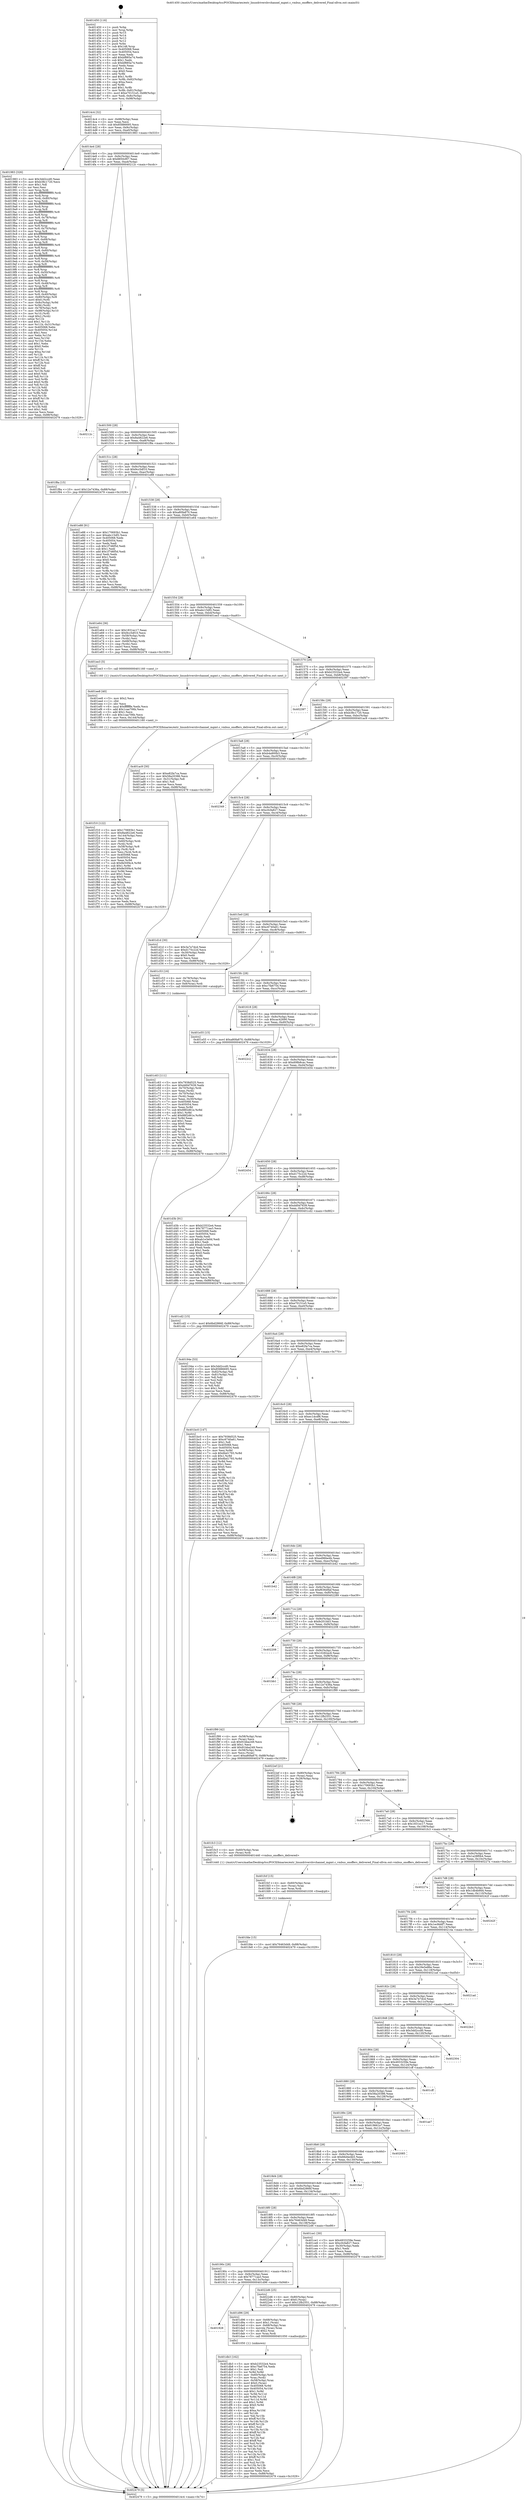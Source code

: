 digraph "0x401450" {
  label = "0x401450 (/mnt/c/Users/mathe/Desktop/tcc/POCII/binaries/extr_linuxdrivershvchannel_mgmt.c_vmbus_onoffers_delivered_Final-ollvm.out::main(0))"
  labelloc = "t"
  node[shape=record]

  Entry [label="",width=0.3,height=0.3,shape=circle,fillcolor=black,style=filled]
  "0x4014c4" [label="{
     0x4014c4 [32]\l
     | [instrs]\l
     &nbsp;&nbsp;0x4014c4 \<+6\>: mov -0x88(%rbp),%eax\l
     &nbsp;&nbsp;0x4014ca \<+2\>: mov %eax,%ecx\l
     &nbsp;&nbsp;0x4014cc \<+6\>: sub $0x85886695,%ecx\l
     &nbsp;&nbsp;0x4014d2 \<+6\>: mov %eax,-0x9c(%rbp)\l
     &nbsp;&nbsp;0x4014d8 \<+6\>: mov %ecx,-0xa0(%rbp)\l
     &nbsp;&nbsp;0x4014de \<+6\>: je 0000000000401983 \<main+0x533\>\l
  }"]
  "0x401983" [label="{
     0x401983 [326]\l
     | [instrs]\l
     &nbsp;&nbsp;0x401983 \<+5\>: mov $0x3dd2ccd0,%eax\l
     &nbsp;&nbsp;0x401988 \<+5\>: mov $0xb38c1720,%ecx\l
     &nbsp;&nbsp;0x40198d \<+2\>: mov $0x1,%dl\l
     &nbsp;&nbsp;0x40198f \<+2\>: xor %esi,%esi\l
     &nbsp;&nbsp;0x401991 \<+3\>: mov %rsp,%rdi\l
     &nbsp;&nbsp;0x401994 \<+4\>: add $0xfffffffffffffff0,%rdi\l
     &nbsp;&nbsp;0x401998 \<+3\>: mov %rdi,%rsp\l
     &nbsp;&nbsp;0x40199b \<+4\>: mov %rdi,-0x80(%rbp)\l
     &nbsp;&nbsp;0x40199f \<+3\>: mov %rsp,%rdi\l
     &nbsp;&nbsp;0x4019a2 \<+4\>: add $0xfffffffffffffff0,%rdi\l
     &nbsp;&nbsp;0x4019a6 \<+3\>: mov %rdi,%rsp\l
     &nbsp;&nbsp;0x4019a9 \<+3\>: mov %rsp,%r8\l
     &nbsp;&nbsp;0x4019ac \<+4\>: add $0xfffffffffffffff0,%r8\l
     &nbsp;&nbsp;0x4019b0 \<+3\>: mov %r8,%rsp\l
     &nbsp;&nbsp;0x4019b3 \<+4\>: mov %r8,-0x78(%rbp)\l
     &nbsp;&nbsp;0x4019b7 \<+3\>: mov %rsp,%r8\l
     &nbsp;&nbsp;0x4019ba \<+4\>: add $0xfffffffffffffff0,%r8\l
     &nbsp;&nbsp;0x4019be \<+3\>: mov %r8,%rsp\l
     &nbsp;&nbsp;0x4019c1 \<+4\>: mov %r8,-0x70(%rbp)\l
     &nbsp;&nbsp;0x4019c5 \<+3\>: mov %rsp,%r8\l
     &nbsp;&nbsp;0x4019c8 \<+4\>: add $0xfffffffffffffff0,%r8\l
     &nbsp;&nbsp;0x4019cc \<+3\>: mov %r8,%rsp\l
     &nbsp;&nbsp;0x4019cf \<+4\>: mov %r8,-0x68(%rbp)\l
     &nbsp;&nbsp;0x4019d3 \<+3\>: mov %rsp,%r8\l
     &nbsp;&nbsp;0x4019d6 \<+4\>: add $0xfffffffffffffff0,%r8\l
     &nbsp;&nbsp;0x4019da \<+3\>: mov %r8,%rsp\l
     &nbsp;&nbsp;0x4019dd \<+4\>: mov %r8,-0x60(%rbp)\l
     &nbsp;&nbsp;0x4019e1 \<+3\>: mov %rsp,%r8\l
     &nbsp;&nbsp;0x4019e4 \<+4\>: add $0xfffffffffffffff0,%r8\l
     &nbsp;&nbsp;0x4019e8 \<+3\>: mov %r8,%rsp\l
     &nbsp;&nbsp;0x4019eb \<+4\>: mov %r8,-0x58(%rbp)\l
     &nbsp;&nbsp;0x4019ef \<+3\>: mov %rsp,%r8\l
     &nbsp;&nbsp;0x4019f2 \<+4\>: add $0xfffffffffffffff0,%r8\l
     &nbsp;&nbsp;0x4019f6 \<+3\>: mov %r8,%rsp\l
     &nbsp;&nbsp;0x4019f9 \<+4\>: mov %r8,-0x50(%rbp)\l
     &nbsp;&nbsp;0x4019fd \<+3\>: mov %rsp,%r8\l
     &nbsp;&nbsp;0x401a00 \<+4\>: add $0xfffffffffffffff0,%r8\l
     &nbsp;&nbsp;0x401a04 \<+3\>: mov %r8,%rsp\l
     &nbsp;&nbsp;0x401a07 \<+4\>: mov %r8,-0x48(%rbp)\l
     &nbsp;&nbsp;0x401a0b \<+3\>: mov %rsp,%r8\l
     &nbsp;&nbsp;0x401a0e \<+4\>: add $0xfffffffffffffff0,%r8\l
     &nbsp;&nbsp;0x401a12 \<+3\>: mov %r8,%rsp\l
     &nbsp;&nbsp;0x401a15 \<+4\>: mov %r8,-0x40(%rbp)\l
     &nbsp;&nbsp;0x401a19 \<+4\>: mov -0x80(%rbp),%r8\l
     &nbsp;&nbsp;0x401a1d \<+7\>: movl $0x0,(%r8)\l
     &nbsp;&nbsp;0x401a24 \<+7\>: mov -0x8c(%rbp),%r9d\l
     &nbsp;&nbsp;0x401a2b \<+3\>: mov %r9d,(%rdi)\l
     &nbsp;&nbsp;0x401a2e \<+4\>: mov -0x78(%rbp),%r8\l
     &nbsp;&nbsp;0x401a32 \<+7\>: mov -0x98(%rbp),%r10\l
     &nbsp;&nbsp;0x401a39 \<+3\>: mov %r10,(%r8)\l
     &nbsp;&nbsp;0x401a3c \<+3\>: cmpl $0x2,(%rdi)\l
     &nbsp;&nbsp;0x401a3f \<+4\>: setne %r11b\l
     &nbsp;&nbsp;0x401a43 \<+4\>: and $0x1,%r11b\l
     &nbsp;&nbsp;0x401a47 \<+4\>: mov %r11b,-0x31(%rbp)\l
     &nbsp;&nbsp;0x401a4b \<+7\>: mov 0x405068,%ebx\l
     &nbsp;&nbsp;0x401a52 \<+8\>: mov 0x405054,%r14d\l
     &nbsp;&nbsp;0x401a5a \<+3\>: sub $0x1,%esi\l
     &nbsp;&nbsp;0x401a5d \<+3\>: mov %ebx,%r15d\l
     &nbsp;&nbsp;0x401a60 \<+3\>: add %esi,%r15d\l
     &nbsp;&nbsp;0x401a63 \<+4\>: imul %r15d,%ebx\l
     &nbsp;&nbsp;0x401a67 \<+3\>: and $0x1,%ebx\l
     &nbsp;&nbsp;0x401a6a \<+3\>: cmp $0x0,%ebx\l
     &nbsp;&nbsp;0x401a6d \<+4\>: sete %r11b\l
     &nbsp;&nbsp;0x401a71 \<+4\>: cmp $0xa,%r14d\l
     &nbsp;&nbsp;0x401a75 \<+4\>: setl %r12b\l
     &nbsp;&nbsp;0x401a79 \<+3\>: mov %r11b,%r13b\l
     &nbsp;&nbsp;0x401a7c \<+4\>: xor $0xff,%r13b\l
     &nbsp;&nbsp;0x401a80 \<+3\>: mov %r12b,%sil\l
     &nbsp;&nbsp;0x401a83 \<+4\>: xor $0xff,%sil\l
     &nbsp;&nbsp;0x401a87 \<+3\>: xor $0x0,%dl\l
     &nbsp;&nbsp;0x401a8a \<+3\>: mov %r13b,%dil\l
     &nbsp;&nbsp;0x401a8d \<+4\>: and $0x0,%dil\l
     &nbsp;&nbsp;0x401a91 \<+3\>: and %dl,%r11b\l
     &nbsp;&nbsp;0x401a94 \<+3\>: mov %sil,%r8b\l
     &nbsp;&nbsp;0x401a97 \<+4\>: and $0x0,%r8b\l
     &nbsp;&nbsp;0x401a9b \<+3\>: and %dl,%r12b\l
     &nbsp;&nbsp;0x401a9e \<+3\>: or %r11b,%dil\l
     &nbsp;&nbsp;0x401aa1 \<+3\>: or %r12b,%r8b\l
     &nbsp;&nbsp;0x401aa4 \<+3\>: xor %r8b,%dil\l
     &nbsp;&nbsp;0x401aa7 \<+3\>: or %sil,%r13b\l
     &nbsp;&nbsp;0x401aaa \<+4\>: xor $0xff,%r13b\l
     &nbsp;&nbsp;0x401aae \<+3\>: or $0x0,%dl\l
     &nbsp;&nbsp;0x401ab1 \<+3\>: and %dl,%r13b\l
     &nbsp;&nbsp;0x401ab4 \<+3\>: or %r13b,%dil\l
     &nbsp;&nbsp;0x401ab7 \<+4\>: test $0x1,%dil\l
     &nbsp;&nbsp;0x401abb \<+3\>: cmovne %ecx,%eax\l
     &nbsp;&nbsp;0x401abe \<+6\>: mov %eax,-0x88(%rbp)\l
     &nbsp;&nbsp;0x401ac4 \<+5\>: jmp 0000000000402479 \<main+0x1029\>\l
  }"]
  "0x4014e4" [label="{
     0x4014e4 [28]\l
     | [instrs]\l
     &nbsp;&nbsp;0x4014e4 \<+5\>: jmp 00000000004014e9 \<main+0x99\>\l
     &nbsp;&nbsp;0x4014e9 \<+6\>: mov -0x9c(%rbp),%eax\l
     &nbsp;&nbsp;0x4014ef \<+5\>: sub $0x8850cf07,%eax\l
     &nbsp;&nbsp;0x4014f4 \<+6\>: mov %eax,-0xa4(%rbp)\l
     &nbsp;&nbsp;0x4014fa \<+6\>: je 000000000040212c \<main+0xcdc\>\l
  }"]
  Exit [label="",width=0.3,height=0.3,shape=circle,fillcolor=black,style=filled,peripheries=2]
  "0x40212c" [label="{
     0x40212c\l
  }", style=dashed]
  "0x401500" [label="{
     0x401500 [28]\l
     | [instrs]\l
     &nbsp;&nbsp;0x401500 \<+5\>: jmp 0000000000401505 \<main+0xb5\>\l
     &nbsp;&nbsp;0x401505 \<+6\>: mov -0x9c(%rbp),%eax\l
     &nbsp;&nbsp;0x40150b \<+5\>: sub $0x8a4822e6,%eax\l
     &nbsp;&nbsp;0x401510 \<+6\>: mov %eax,-0xa8(%rbp)\l
     &nbsp;&nbsp;0x401516 \<+6\>: je 0000000000401f8a \<main+0xb3a\>\l
  }"]
  "0x401fde" [label="{
     0x401fde [15]\l
     | [instrs]\l
     &nbsp;&nbsp;0x401fde \<+10\>: movl $0x76463d49,-0x88(%rbp)\l
     &nbsp;&nbsp;0x401fe8 \<+5\>: jmp 0000000000402479 \<main+0x1029\>\l
  }"]
  "0x401f8a" [label="{
     0x401f8a [15]\l
     | [instrs]\l
     &nbsp;&nbsp;0x401f8a \<+10\>: movl $0x12e7436a,-0x88(%rbp)\l
     &nbsp;&nbsp;0x401f94 \<+5\>: jmp 0000000000402479 \<main+0x1029\>\l
  }"]
  "0x40151c" [label="{
     0x40151c [28]\l
     | [instrs]\l
     &nbsp;&nbsp;0x40151c \<+5\>: jmp 0000000000401521 \<main+0xd1\>\l
     &nbsp;&nbsp;0x401521 \<+6\>: mov -0x9c(%rbp),%eax\l
     &nbsp;&nbsp;0x401527 \<+5\>: sub $0x9cc5df10,%eax\l
     &nbsp;&nbsp;0x40152c \<+6\>: mov %eax,-0xac(%rbp)\l
     &nbsp;&nbsp;0x401532 \<+6\>: je 0000000000401e88 \<main+0xa38\>\l
  }"]
  "0x401fcf" [label="{
     0x401fcf [15]\l
     | [instrs]\l
     &nbsp;&nbsp;0x401fcf \<+4\>: mov -0x60(%rbp),%rax\l
     &nbsp;&nbsp;0x401fd3 \<+3\>: mov (%rax),%rax\l
     &nbsp;&nbsp;0x401fd6 \<+3\>: mov %rax,%rdi\l
     &nbsp;&nbsp;0x401fd9 \<+5\>: call 0000000000401030 \<free@plt\>\l
     | [calls]\l
     &nbsp;&nbsp;0x401030 \{1\} (unknown)\l
  }"]
  "0x401e88" [label="{
     0x401e88 [91]\l
     | [instrs]\l
     &nbsp;&nbsp;0x401e88 \<+5\>: mov $0x170693b1,%eax\l
     &nbsp;&nbsp;0x401e8d \<+5\>: mov $0xabc15df2,%ecx\l
     &nbsp;&nbsp;0x401e92 \<+7\>: mov 0x405068,%edx\l
     &nbsp;&nbsp;0x401e99 \<+7\>: mov 0x405054,%esi\l
     &nbsp;&nbsp;0x401ea0 \<+2\>: mov %edx,%edi\l
     &nbsp;&nbsp;0x401ea2 \<+6\>: sub $0x1f7d6f5d,%edi\l
     &nbsp;&nbsp;0x401ea8 \<+3\>: sub $0x1,%edi\l
     &nbsp;&nbsp;0x401eab \<+6\>: add $0x1f7d6f5d,%edi\l
     &nbsp;&nbsp;0x401eb1 \<+3\>: imul %edi,%edx\l
     &nbsp;&nbsp;0x401eb4 \<+3\>: and $0x1,%edx\l
     &nbsp;&nbsp;0x401eb7 \<+3\>: cmp $0x0,%edx\l
     &nbsp;&nbsp;0x401eba \<+4\>: sete %r8b\l
     &nbsp;&nbsp;0x401ebe \<+3\>: cmp $0xa,%esi\l
     &nbsp;&nbsp;0x401ec1 \<+4\>: setl %r9b\l
     &nbsp;&nbsp;0x401ec5 \<+3\>: mov %r8b,%r10b\l
     &nbsp;&nbsp;0x401ec8 \<+3\>: and %r9b,%r10b\l
     &nbsp;&nbsp;0x401ecb \<+3\>: xor %r9b,%r8b\l
     &nbsp;&nbsp;0x401ece \<+3\>: or %r8b,%r10b\l
     &nbsp;&nbsp;0x401ed1 \<+4\>: test $0x1,%r10b\l
     &nbsp;&nbsp;0x401ed5 \<+3\>: cmovne %ecx,%eax\l
     &nbsp;&nbsp;0x401ed8 \<+6\>: mov %eax,-0x88(%rbp)\l
     &nbsp;&nbsp;0x401ede \<+5\>: jmp 0000000000402479 \<main+0x1029\>\l
  }"]
  "0x401538" [label="{
     0x401538 [28]\l
     | [instrs]\l
     &nbsp;&nbsp;0x401538 \<+5\>: jmp 000000000040153d \<main+0xed\>\l
     &nbsp;&nbsp;0x40153d \<+6\>: mov -0x9c(%rbp),%eax\l
     &nbsp;&nbsp;0x401543 \<+5\>: sub $0xa80fa870,%eax\l
     &nbsp;&nbsp;0x401548 \<+6\>: mov %eax,-0xb0(%rbp)\l
     &nbsp;&nbsp;0x40154e \<+6\>: je 0000000000401e64 \<main+0xa14\>\l
  }"]
  "0x401f10" [label="{
     0x401f10 [122]\l
     | [instrs]\l
     &nbsp;&nbsp;0x401f10 \<+5\>: mov $0x170693b1,%ecx\l
     &nbsp;&nbsp;0x401f15 \<+5\>: mov $0x8a4822e6,%edx\l
     &nbsp;&nbsp;0x401f1a \<+6\>: mov -0x144(%rbp),%esi\l
     &nbsp;&nbsp;0x401f20 \<+3\>: imul %eax,%esi\l
     &nbsp;&nbsp;0x401f23 \<+4\>: mov -0x60(%rbp),%rdi\l
     &nbsp;&nbsp;0x401f27 \<+3\>: mov (%rdi),%rdi\l
     &nbsp;&nbsp;0x401f2a \<+4\>: mov -0x58(%rbp),%r8\l
     &nbsp;&nbsp;0x401f2e \<+3\>: movslq (%r8),%r8\l
     &nbsp;&nbsp;0x401f31 \<+4\>: mov %esi,(%rdi,%r8,4)\l
     &nbsp;&nbsp;0x401f35 \<+7\>: mov 0x405068,%eax\l
     &nbsp;&nbsp;0x401f3c \<+7\>: mov 0x405054,%esi\l
     &nbsp;&nbsp;0x401f43 \<+3\>: mov %eax,%r9d\l
     &nbsp;&nbsp;0x401f46 \<+7\>: sub $0x8e50f4c4,%r9d\l
     &nbsp;&nbsp;0x401f4d \<+4\>: sub $0x1,%r9d\l
     &nbsp;&nbsp;0x401f51 \<+7\>: add $0x8e50f4c4,%r9d\l
     &nbsp;&nbsp;0x401f58 \<+4\>: imul %r9d,%eax\l
     &nbsp;&nbsp;0x401f5c \<+3\>: and $0x1,%eax\l
     &nbsp;&nbsp;0x401f5f \<+3\>: cmp $0x0,%eax\l
     &nbsp;&nbsp;0x401f62 \<+4\>: sete %r10b\l
     &nbsp;&nbsp;0x401f66 \<+3\>: cmp $0xa,%esi\l
     &nbsp;&nbsp;0x401f69 \<+4\>: setl %r11b\l
     &nbsp;&nbsp;0x401f6d \<+3\>: mov %r10b,%bl\l
     &nbsp;&nbsp;0x401f70 \<+3\>: and %r11b,%bl\l
     &nbsp;&nbsp;0x401f73 \<+3\>: xor %r11b,%r10b\l
     &nbsp;&nbsp;0x401f76 \<+3\>: or %r10b,%bl\l
     &nbsp;&nbsp;0x401f79 \<+3\>: test $0x1,%bl\l
     &nbsp;&nbsp;0x401f7c \<+3\>: cmovne %edx,%ecx\l
     &nbsp;&nbsp;0x401f7f \<+6\>: mov %ecx,-0x88(%rbp)\l
     &nbsp;&nbsp;0x401f85 \<+5\>: jmp 0000000000402479 \<main+0x1029\>\l
  }"]
  "0x401e64" [label="{
     0x401e64 [36]\l
     | [instrs]\l
     &nbsp;&nbsp;0x401e64 \<+5\>: mov $0x1831ec17,%eax\l
     &nbsp;&nbsp;0x401e69 \<+5\>: mov $0x9cc5df10,%ecx\l
     &nbsp;&nbsp;0x401e6e \<+4\>: mov -0x58(%rbp),%rdx\l
     &nbsp;&nbsp;0x401e72 \<+2\>: mov (%rdx),%esi\l
     &nbsp;&nbsp;0x401e74 \<+4\>: mov -0x68(%rbp),%rdx\l
     &nbsp;&nbsp;0x401e78 \<+2\>: cmp (%rdx),%esi\l
     &nbsp;&nbsp;0x401e7a \<+3\>: cmovl %ecx,%eax\l
     &nbsp;&nbsp;0x401e7d \<+6\>: mov %eax,-0x88(%rbp)\l
     &nbsp;&nbsp;0x401e83 \<+5\>: jmp 0000000000402479 \<main+0x1029\>\l
  }"]
  "0x401554" [label="{
     0x401554 [28]\l
     | [instrs]\l
     &nbsp;&nbsp;0x401554 \<+5\>: jmp 0000000000401559 \<main+0x109\>\l
     &nbsp;&nbsp;0x401559 \<+6\>: mov -0x9c(%rbp),%eax\l
     &nbsp;&nbsp;0x40155f \<+5\>: sub $0xabc15df2,%eax\l
     &nbsp;&nbsp;0x401564 \<+6\>: mov %eax,-0xb4(%rbp)\l
     &nbsp;&nbsp;0x40156a \<+6\>: je 0000000000401ee3 \<main+0xa93\>\l
  }"]
  "0x401ee8" [label="{
     0x401ee8 [40]\l
     | [instrs]\l
     &nbsp;&nbsp;0x401ee8 \<+5\>: mov $0x2,%ecx\l
     &nbsp;&nbsp;0x401eed \<+1\>: cltd\l
     &nbsp;&nbsp;0x401eee \<+2\>: idiv %ecx\l
     &nbsp;&nbsp;0x401ef0 \<+6\>: imul $0xfffffffe,%edx,%ecx\l
     &nbsp;&nbsp;0x401ef6 \<+6\>: add $0x1caa706b,%ecx\l
     &nbsp;&nbsp;0x401efc \<+3\>: add $0x1,%ecx\l
     &nbsp;&nbsp;0x401eff \<+6\>: sub $0x1caa706b,%ecx\l
     &nbsp;&nbsp;0x401f05 \<+6\>: mov %ecx,-0x144(%rbp)\l
     &nbsp;&nbsp;0x401f0b \<+5\>: call 0000000000401160 \<next_i\>\l
     | [calls]\l
     &nbsp;&nbsp;0x401160 \{1\} (/mnt/c/Users/mathe/Desktop/tcc/POCII/binaries/extr_linuxdrivershvchannel_mgmt.c_vmbus_onoffers_delivered_Final-ollvm.out::next_i)\l
  }"]
  "0x401ee3" [label="{
     0x401ee3 [5]\l
     | [instrs]\l
     &nbsp;&nbsp;0x401ee3 \<+5\>: call 0000000000401160 \<next_i\>\l
     | [calls]\l
     &nbsp;&nbsp;0x401160 \{1\} (/mnt/c/Users/mathe/Desktop/tcc/POCII/binaries/extr_linuxdrivershvchannel_mgmt.c_vmbus_onoffers_delivered_Final-ollvm.out::next_i)\l
  }"]
  "0x401570" [label="{
     0x401570 [28]\l
     | [instrs]\l
     &nbsp;&nbsp;0x401570 \<+5\>: jmp 0000000000401575 \<main+0x125\>\l
     &nbsp;&nbsp;0x401575 \<+6\>: mov -0x9c(%rbp),%eax\l
     &nbsp;&nbsp;0x40157b \<+5\>: sub $0xb23532e4,%eax\l
     &nbsp;&nbsp;0x401580 \<+6\>: mov %eax,-0xb8(%rbp)\l
     &nbsp;&nbsp;0x401586 \<+6\>: je 0000000000402397 \<main+0xf47\>\l
  }"]
  "0x401db3" [label="{
     0x401db3 [162]\l
     | [instrs]\l
     &nbsp;&nbsp;0x401db3 \<+5\>: mov $0xb23532e4,%ecx\l
     &nbsp;&nbsp;0x401db8 \<+5\>: mov $0xc7fa6754,%edx\l
     &nbsp;&nbsp;0x401dbd \<+3\>: mov $0x1,%sil\l
     &nbsp;&nbsp;0x401dc0 \<+3\>: xor %r8d,%r8d\l
     &nbsp;&nbsp;0x401dc3 \<+4\>: mov -0x60(%rbp),%rdi\l
     &nbsp;&nbsp;0x401dc7 \<+3\>: mov %rax,(%rdi)\l
     &nbsp;&nbsp;0x401dca \<+4\>: mov -0x58(%rbp),%rax\l
     &nbsp;&nbsp;0x401dce \<+6\>: movl $0x0,(%rax)\l
     &nbsp;&nbsp;0x401dd4 \<+8\>: mov 0x405068,%r9d\l
     &nbsp;&nbsp;0x401ddc \<+8\>: mov 0x405054,%r10d\l
     &nbsp;&nbsp;0x401de4 \<+4\>: sub $0x1,%r8d\l
     &nbsp;&nbsp;0x401de8 \<+3\>: mov %r9d,%r11d\l
     &nbsp;&nbsp;0x401deb \<+3\>: add %r8d,%r11d\l
     &nbsp;&nbsp;0x401dee \<+4\>: imul %r11d,%r9d\l
     &nbsp;&nbsp;0x401df2 \<+4\>: and $0x1,%r9d\l
     &nbsp;&nbsp;0x401df6 \<+4\>: cmp $0x0,%r9d\l
     &nbsp;&nbsp;0x401dfa \<+3\>: sete %bl\l
     &nbsp;&nbsp;0x401dfd \<+4\>: cmp $0xa,%r10d\l
     &nbsp;&nbsp;0x401e01 \<+4\>: setl %r14b\l
     &nbsp;&nbsp;0x401e05 \<+3\>: mov %bl,%r15b\l
     &nbsp;&nbsp;0x401e08 \<+4\>: xor $0xff,%r15b\l
     &nbsp;&nbsp;0x401e0c \<+3\>: mov %r14b,%r12b\l
     &nbsp;&nbsp;0x401e0f \<+4\>: xor $0xff,%r12b\l
     &nbsp;&nbsp;0x401e13 \<+4\>: xor $0x1,%sil\l
     &nbsp;&nbsp;0x401e17 \<+3\>: mov %r15b,%r13b\l
     &nbsp;&nbsp;0x401e1a \<+4\>: and $0xff,%r13b\l
     &nbsp;&nbsp;0x401e1e \<+3\>: and %sil,%bl\l
     &nbsp;&nbsp;0x401e21 \<+3\>: mov %r12b,%al\l
     &nbsp;&nbsp;0x401e24 \<+2\>: and $0xff,%al\l
     &nbsp;&nbsp;0x401e26 \<+3\>: and %sil,%r14b\l
     &nbsp;&nbsp;0x401e29 \<+3\>: or %bl,%r13b\l
     &nbsp;&nbsp;0x401e2c \<+3\>: or %r14b,%al\l
     &nbsp;&nbsp;0x401e2f \<+3\>: xor %al,%r13b\l
     &nbsp;&nbsp;0x401e32 \<+3\>: or %r12b,%r15b\l
     &nbsp;&nbsp;0x401e35 \<+4\>: xor $0xff,%r15b\l
     &nbsp;&nbsp;0x401e39 \<+4\>: or $0x1,%sil\l
     &nbsp;&nbsp;0x401e3d \<+3\>: and %sil,%r15b\l
     &nbsp;&nbsp;0x401e40 \<+3\>: or %r15b,%r13b\l
     &nbsp;&nbsp;0x401e43 \<+4\>: test $0x1,%r13b\l
     &nbsp;&nbsp;0x401e47 \<+3\>: cmovne %edx,%ecx\l
     &nbsp;&nbsp;0x401e4a \<+6\>: mov %ecx,-0x88(%rbp)\l
     &nbsp;&nbsp;0x401e50 \<+5\>: jmp 0000000000402479 \<main+0x1029\>\l
  }"]
  "0x402397" [label="{
     0x402397\l
  }", style=dashed]
  "0x40158c" [label="{
     0x40158c [28]\l
     | [instrs]\l
     &nbsp;&nbsp;0x40158c \<+5\>: jmp 0000000000401591 \<main+0x141\>\l
     &nbsp;&nbsp;0x401591 \<+6\>: mov -0x9c(%rbp),%eax\l
     &nbsp;&nbsp;0x401597 \<+5\>: sub $0xb38c1720,%eax\l
     &nbsp;&nbsp;0x40159c \<+6\>: mov %eax,-0xbc(%rbp)\l
     &nbsp;&nbsp;0x4015a2 \<+6\>: je 0000000000401ac9 \<main+0x679\>\l
  }"]
  "0x401928" [label="{
     0x401928\l
  }", style=dashed]
  "0x401ac9" [label="{
     0x401ac9 [30]\l
     | [instrs]\l
     &nbsp;&nbsp;0x401ac9 \<+5\>: mov $0xe82fa7ca,%eax\l
     &nbsp;&nbsp;0x401ace \<+5\>: mov $0x58a20386,%ecx\l
     &nbsp;&nbsp;0x401ad3 \<+3\>: mov -0x31(%rbp),%dl\l
     &nbsp;&nbsp;0x401ad6 \<+3\>: test $0x1,%dl\l
     &nbsp;&nbsp;0x401ad9 \<+3\>: cmovne %ecx,%eax\l
     &nbsp;&nbsp;0x401adc \<+6\>: mov %eax,-0x88(%rbp)\l
     &nbsp;&nbsp;0x401ae2 \<+5\>: jmp 0000000000402479 \<main+0x1029\>\l
  }"]
  "0x4015a8" [label="{
     0x4015a8 [28]\l
     | [instrs]\l
     &nbsp;&nbsp;0x4015a8 \<+5\>: jmp 00000000004015ad \<main+0x15d\>\l
     &nbsp;&nbsp;0x4015ad \<+6\>: mov -0x9c(%rbp),%eax\l
     &nbsp;&nbsp;0x4015b3 \<+5\>: sub $0xb4a900b3,%eax\l
     &nbsp;&nbsp;0x4015b8 \<+6\>: mov %eax,-0xc0(%rbp)\l
     &nbsp;&nbsp;0x4015be \<+6\>: je 0000000000402349 \<main+0xef9\>\l
  }"]
  "0x401d96" [label="{
     0x401d96 [29]\l
     | [instrs]\l
     &nbsp;&nbsp;0x401d96 \<+4\>: mov -0x68(%rbp),%rax\l
     &nbsp;&nbsp;0x401d9a \<+6\>: movl $0x1,(%rax)\l
     &nbsp;&nbsp;0x401da0 \<+4\>: mov -0x68(%rbp),%rax\l
     &nbsp;&nbsp;0x401da4 \<+3\>: movslq (%rax),%rax\l
     &nbsp;&nbsp;0x401da7 \<+4\>: shl $0x2,%rax\l
     &nbsp;&nbsp;0x401dab \<+3\>: mov %rax,%rdi\l
     &nbsp;&nbsp;0x401dae \<+5\>: call 0000000000401050 \<malloc@plt\>\l
     | [calls]\l
     &nbsp;&nbsp;0x401050 \{1\} (unknown)\l
  }"]
  "0x402349" [label="{
     0x402349\l
  }", style=dashed]
  "0x4015c4" [label="{
     0x4015c4 [28]\l
     | [instrs]\l
     &nbsp;&nbsp;0x4015c4 \<+5\>: jmp 00000000004015c9 \<main+0x179\>\l
     &nbsp;&nbsp;0x4015c9 \<+6\>: mov -0x9c(%rbp),%eax\l
     &nbsp;&nbsp;0x4015cf \<+5\>: sub $0xc0cfa827,%eax\l
     &nbsp;&nbsp;0x4015d4 \<+6\>: mov %eax,-0xc4(%rbp)\l
     &nbsp;&nbsp;0x4015da \<+6\>: je 0000000000401d1d \<main+0x8cd\>\l
  }"]
  "0x40190c" [label="{
     0x40190c [28]\l
     | [instrs]\l
     &nbsp;&nbsp;0x40190c \<+5\>: jmp 0000000000401911 \<main+0x4c1\>\l
     &nbsp;&nbsp;0x401911 \<+6\>: mov -0x9c(%rbp),%eax\l
     &nbsp;&nbsp;0x401917 \<+5\>: sub $0x78771aa3,%eax\l
     &nbsp;&nbsp;0x40191c \<+6\>: mov %eax,-0x13c(%rbp)\l
     &nbsp;&nbsp;0x401922 \<+6\>: je 0000000000401d96 \<main+0x946\>\l
  }"]
  "0x401d1d" [label="{
     0x401d1d [30]\l
     | [instrs]\l
     &nbsp;&nbsp;0x401d1d \<+5\>: mov $0x3a7e7dcd,%eax\l
     &nbsp;&nbsp;0x401d22 \<+5\>: mov $0xd175c22d,%ecx\l
     &nbsp;&nbsp;0x401d27 \<+3\>: mov -0x30(%rbp),%edx\l
     &nbsp;&nbsp;0x401d2a \<+3\>: cmp $0x0,%edx\l
     &nbsp;&nbsp;0x401d2d \<+3\>: cmove %ecx,%eax\l
     &nbsp;&nbsp;0x401d30 \<+6\>: mov %eax,-0x88(%rbp)\l
     &nbsp;&nbsp;0x401d36 \<+5\>: jmp 0000000000402479 \<main+0x1029\>\l
  }"]
  "0x4015e0" [label="{
     0x4015e0 [28]\l
     | [instrs]\l
     &nbsp;&nbsp;0x4015e0 \<+5\>: jmp 00000000004015e5 \<main+0x195\>\l
     &nbsp;&nbsp;0x4015e5 \<+6\>: mov -0x9c(%rbp),%eax\l
     &nbsp;&nbsp;0x4015eb \<+5\>: sub $0xc6740a61,%eax\l
     &nbsp;&nbsp;0x4015f0 \<+6\>: mov %eax,-0xc8(%rbp)\l
     &nbsp;&nbsp;0x4015f6 \<+6\>: je 0000000000401c53 \<main+0x803\>\l
  }"]
  "0x4022d6" [label="{
     0x4022d6 [25]\l
     | [instrs]\l
     &nbsp;&nbsp;0x4022d6 \<+4\>: mov -0x80(%rbp),%rax\l
     &nbsp;&nbsp;0x4022da \<+6\>: movl $0x0,(%rax)\l
     &nbsp;&nbsp;0x4022e0 \<+10\>: movl $0x12fb2551,-0x88(%rbp)\l
     &nbsp;&nbsp;0x4022ea \<+5\>: jmp 0000000000402479 \<main+0x1029\>\l
  }"]
  "0x401c53" [label="{
     0x401c53 [16]\l
     | [instrs]\l
     &nbsp;&nbsp;0x401c53 \<+4\>: mov -0x78(%rbp),%rax\l
     &nbsp;&nbsp;0x401c57 \<+3\>: mov (%rax),%rax\l
     &nbsp;&nbsp;0x401c5a \<+4\>: mov 0x8(%rax),%rdi\l
     &nbsp;&nbsp;0x401c5e \<+5\>: call 0000000000401060 \<atoi@plt\>\l
     | [calls]\l
     &nbsp;&nbsp;0x401060 \{1\} (unknown)\l
  }"]
  "0x4015fc" [label="{
     0x4015fc [28]\l
     | [instrs]\l
     &nbsp;&nbsp;0x4015fc \<+5\>: jmp 0000000000401601 \<main+0x1b1\>\l
     &nbsp;&nbsp;0x401601 \<+6\>: mov -0x9c(%rbp),%eax\l
     &nbsp;&nbsp;0x401607 \<+5\>: sub $0xc7fa6754,%eax\l
     &nbsp;&nbsp;0x40160c \<+6\>: mov %eax,-0xcc(%rbp)\l
     &nbsp;&nbsp;0x401612 \<+6\>: je 0000000000401e55 \<main+0xa05\>\l
  }"]
  "0x4018f0" [label="{
     0x4018f0 [28]\l
     | [instrs]\l
     &nbsp;&nbsp;0x4018f0 \<+5\>: jmp 00000000004018f5 \<main+0x4a5\>\l
     &nbsp;&nbsp;0x4018f5 \<+6\>: mov -0x9c(%rbp),%eax\l
     &nbsp;&nbsp;0x4018fb \<+5\>: sub $0x76463d49,%eax\l
     &nbsp;&nbsp;0x401900 \<+6\>: mov %eax,-0x138(%rbp)\l
     &nbsp;&nbsp;0x401906 \<+6\>: je 00000000004022d6 \<main+0xe86\>\l
  }"]
  "0x401e55" [label="{
     0x401e55 [15]\l
     | [instrs]\l
     &nbsp;&nbsp;0x401e55 \<+10\>: movl $0xa80fa870,-0x88(%rbp)\l
     &nbsp;&nbsp;0x401e5f \<+5\>: jmp 0000000000402479 \<main+0x1029\>\l
  }"]
  "0x401618" [label="{
     0x401618 [28]\l
     | [instrs]\l
     &nbsp;&nbsp;0x401618 \<+5\>: jmp 000000000040161d \<main+0x1cd\>\l
     &nbsp;&nbsp;0x40161d \<+6\>: mov -0x9c(%rbp),%eax\l
     &nbsp;&nbsp;0x401623 \<+5\>: sub $0xcac42690,%eax\l
     &nbsp;&nbsp;0x401628 \<+6\>: mov %eax,-0xd0(%rbp)\l
     &nbsp;&nbsp;0x40162e \<+6\>: je 00000000004022c2 \<main+0xe72\>\l
  }"]
  "0x401ce1" [label="{
     0x401ce1 [30]\l
     | [instrs]\l
     &nbsp;&nbsp;0x401ce1 \<+5\>: mov $0x4933259e,%eax\l
     &nbsp;&nbsp;0x401ce6 \<+5\>: mov $0xc0cfa827,%ecx\l
     &nbsp;&nbsp;0x401ceb \<+3\>: mov -0x30(%rbp),%edx\l
     &nbsp;&nbsp;0x401cee \<+3\>: cmp $0x1,%edx\l
     &nbsp;&nbsp;0x401cf1 \<+3\>: cmovl %ecx,%eax\l
     &nbsp;&nbsp;0x401cf4 \<+6\>: mov %eax,-0x88(%rbp)\l
     &nbsp;&nbsp;0x401cfa \<+5\>: jmp 0000000000402479 \<main+0x1029\>\l
  }"]
  "0x4022c2" [label="{
     0x4022c2\l
  }", style=dashed]
  "0x401634" [label="{
     0x401634 [28]\l
     | [instrs]\l
     &nbsp;&nbsp;0x401634 \<+5\>: jmp 0000000000401639 \<main+0x1e9\>\l
     &nbsp;&nbsp;0x401639 \<+6\>: mov -0x9c(%rbp),%eax\l
     &nbsp;&nbsp;0x40163f \<+5\>: sub $0xd08b8cac,%eax\l
     &nbsp;&nbsp;0x401644 \<+6\>: mov %eax,-0xd4(%rbp)\l
     &nbsp;&nbsp;0x40164a \<+6\>: je 0000000000402454 \<main+0x1004\>\l
  }"]
  "0x4018d4" [label="{
     0x4018d4 [28]\l
     | [instrs]\l
     &nbsp;&nbsp;0x4018d4 \<+5\>: jmp 00000000004018d9 \<main+0x489\>\l
     &nbsp;&nbsp;0x4018d9 \<+6\>: mov -0x9c(%rbp),%eax\l
     &nbsp;&nbsp;0x4018df \<+5\>: sub $0x6bd2866f,%eax\l
     &nbsp;&nbsp;0x4018e4 \<+6\>: mov %eax,-0x134(%rbp)\l
     &nbsp;&nbsp;0x4018ea \<+6\>: je 0000000000401ce1 \<main+0x891\>\l
  }"]
  "0x402454" [label="{
     0x402454\l
  }", style=dashed]
  "0x401650" [label="{
     0x401650 [28]\l
     | [instrs]\l
     &nbsp;&nbsp;0x401650 \<+5\>: jmp 0000000000401655 \<main+0x205\>\l
     &nbsp;&nbsp;0x401655 \<+6\>: mov -0x9c(%rbp),%eax\l
     &nbsp;&nbsp;0x40165b \<+5\>: sub $0xd175c22d,%eax\l
     &nbsp;&nbsp;0x401660 \<+6\>: mov %eax,-0xd8(%rbp)\l
     &nbsp;&nbsp;0x401666 \<+6\>: je 0000000000401d3b \<main+0x8eb\>\l
  }"]
  "0x401fed" [label="{
     0x401fed\l
  }", style=dashed]
  "0x401d3b" [label="{
     0x401d3b [91]\l
     | [instrs]\l
     &nbsp;&nbsp;0x401d3b \<+5\>: mov $0xb23532e4,%eax\l
     &nbsp;&nbsp;0x401d40 \<+5\>: mov $0x78771aa3,%ecx\l
     &nbsp;&nbsp;0x401d45 \<+7\>: mov 0x405068,%edx\l
     &nbsp;&nbsp;0x401d4c \<+7\>: mov 0x405054,%esi\l
     &nbsp;&nbsp;0x401d53 \<+2\>: mov %edx,%edi\l
     &nbsp;&nbsp;0x401d55 \<+6\>: sub $0xab1e3e0d,%edi\l
     &nbsp;&nbsp;0x401d5b \<+3\>: sub $0x1,%edi\l
     &nbsp;&nbsp;0x401d5e \<+6\>: add $0xab1e3e0d,%edi\l
     &nbsp;&nbsp;0x401d64 \<+3\>: imul %edi,%edx\l
     &nbsp;&nbsp;0x401d67 \<+3\>: and $0x1,%edx\l
     &nbsp;&nbsp;0x401d6a \<+3\>: cmp $0x0,%edx\l
     &nbsp;&nbsp;0x401d6d \<+4\>: sete %r8b\l
     &nbsp;&nbsp;0x401d71 \<+3\>: cmp $0xa,%esi\l
     &nbsp;&nbsp;0x401d74 \<+4\>: setl %r9b\l
     &nbsp;&nbsp;0x401d78 \<+3\>: mov %r8b,%r10b\l
     &nbsp;&nbsp;0x401d7b \<+3\>: and %r9b,%r10b\l
     &nbsp;&nbsp;0x401d7e \<+3\>: xor %r9b,%r8b\l
     &nbsp;&nbsp;0x401d81 \<+3\>: or %r8b,%r10b\l
     &nbsp;&nbsp;0x401d84 \<+4\>: test $0x1,%r10b\l
     &nbsp;&nbsp;0x401d88 \<+3\>: cmovne %ecx,%eax\l
     &nbsp;&nbsp;0x401d8b \<+6\>: mov %eax,-0x88(%rbp)\l
     &nbsp;&nbsp;0x401d91 \<+5\>: jmp 0000000000402479 \<main+0x1029\>\l
  }"]
  "0x40166c" [label="{
     0x40166c [28]\l
     | [instrs]\l
     &nbsp;&nbsp;0x40166c \<+5\>: jmp 0000000000401671 \<main+0x221\>\l
     &nbsp;&nbsp;0x401671 \<+6\>: mov -0x9c(%rbp),%eax\l
     &nbsp;&nbsp;0x401677 \<+5\>: sub $0xdd0d7639,%eax\l
     &nbsp;&nbsp;0x40167c \<+6\>: mov %eax,-0xdc(%rbp)\l
     &nbsp;&nbsp;0x401682 \<+6\>: je 0000000000401cd2 \<main+0x882\>\l
  }"]
  "0x4018b8" [label="{
     0x4018b8 [28]\l
     | [instrs]\l
     &nbsp;&nbsp;0x4018b8 \<+5\>: jmp 00000000004018bd \<main+0x46d\>\l
     &nbsp;&nbsp;0x4018bd \<+6\>: mov -0x9c(%rbp),%eax\l
     &nbsp;&nbsp;0x4018c3 \<+5\>: sub $0x66d4e4b5,%eax\l
     &nbsp;&nbsp;0x4018c8 \<+6\>: mov %eax,-0x130(%rbp)\l
     &nbsp;&nbsp;0x4018ce \<+6\>: je 0000000000401fed \<main+0xb9d\>\l
  }"]
  "0x401cd2" [label="{
     0x401cd2 [15]\l
     | [instrs]\l
     &nbsp;&nbsp;0x401cd2 \<+10\>: movl $0x6bd2866f,-0x88(%rbp)\l
     &nbsp;&nbsp;0x401cdc \<+5\>: jmp 0000000000402479 \<main+0x1029\>\l
  }"]
  "0x401688" [label="{
     0x401688 [28]\l
     | [instrs]\l
     &nbsp;&nbsp;0x401688 \<+5\>: jmp 000000000040168d \<main+0x23d\>\l
     &nbsp;&nbsp;0x40168d \<+6\>: mov -0x9c(%rbp),%eax\l
     &nbsp;&nbsp;0x401693 \<+5\>: sub $0xe70151e5,%eax\l
     &nbsp;&nbsp;0x401698 \<+6\>: mov %eax,-0xe0(%rbp)\l
     &nbsp;&nbsp;0x40169e \<+6\>: je 000000000040194e \<main+0x4fe\>\l
  }"]
  "0x402085" [label="{
     0x402085\l
  }", style=dashed]
  "0x40194e" [label="{
     0x40194e [53]\l
     | [instrs]\l
     &nbsp;&nbsp;0x40194e \<+5\>: mov $0x3dd2ccd0,%eax\l
     &nbsp;&nbsp;0x401953 \<+5\>: mov $0x85886695,%ecx\l
     &nbsp;&nbsp;0x401958 \<+6\>: mov -0x82(%rbp),%dl\l
     &nbsp;&nbsp;0x40195e \<+7\>: mov -0x81(%rbp),%sil\l
     &nbsp;&nbsp;0x401965 \<+3\>: mov %dl,%dil\l
     &nbsp;&nbsp;0x401968 \<+3\>: and %sil,%dil\l
     &nbsp;&nbsp;0x40196b \<+3\>: xor %sil,%dl\l
     &nbsp;&nbsp;0x40196e \<+3\>: or %dl,%dil\l
     &nbsp;&nbsp;0x401971 \<+4\>: test $0x1,%dil\l
     &nbsp;&nbsp;0x401975 \<+3\>: cmovne %ecx,%eax\l
     &nbsp;&nbsp;0x401978 \<+6\>: mov %eax,-0x88(%rbp)\l
     &nbsp;&nbsp;0x40197e \<+5\>: jmp 0000000000402479 \<main+0x1029\>\l
  }"]
  "0x4016a4" [label="{
     0x4016a4 [28]\l
     | [instrs]\l
     &nbsp;&nbsp;0x4016a4 \<+5\>: jmp 00000000004016a9 \<main+0x259\>\l
     &nbsp;&nbsp;0x4016a9 \<+6\>: mov -0x9c(%rbp),%eax\l
     &nbsp;&nbsp;0x4016af \<+5\>: sub $0xe82fa7ca,%eax\l
     &nbsp;&nbsp;0x4016b4 \<+6\>: mov %eax,-0xe4(%rbp)\l
     &nbsp;&nbsp;0x4016ba \<+6\>: je 0000000000401bc0 \<main+0x770\>\l
  }"]
  "0x402479" [label="{
     0x402479 [5]\l
     | [instrs]\l
     &nbsp;&nbsp;0x402479 \<+5\>: jmp 00000000004014c4 \<main+0x74\>\l
  }"]
  "0x401450" [label="{
     0x401450 [116]\l
     | [instrs]\l
     &nbsp;&nbsp;0x401450 \<+1\>: push %rbp\l
     &nbsp;&nbsp;0x401451 \<+3\>: mov %rsp,%rbp\l
     &nbsp;&nbsp;0x401454 \<+2\>: push %r15\l
     &nbsp;&nbsp;0x401456 \<+2\>: push %r14\l
     &nbsp;&nbsp;0x401458 \<+2\>: push %r13\l
     &nbsp;&nbsp;0x40145a \<+2\>: push %r12\l
     &nbsp;&nbsp;0x40145c \<+1\>: push %rbx\l
     &nbsp;&nbsp;0x40145d \<+7\>: sub $0x148,%rsp\l
     &nbsp;&nbsp;0x401464 \<+7\>: mov 0x405068,%eax\l
     &nbsp;&nbsp;0x40146b \<+7\>: mov 0x405054,%ecx\l
     &nbsp;&nbsp;0x401472 \<+2\>: mov %eax,%edx\l
     &nbsp;&nbsp;0x401474 \<+6\>: add $0xbf885a74,%edx\l
     &nbsp;&nbsp;0x40147a \<+3\>: sub $0x1,%edx\l
     &nbsp;&nbsp;0x40147d \<+6\>: sub $0xbf885a74,%edx\l
     &nbsp;&nbsp;0x401483 \<+3\>: imul %edx,%eax\l
     &nbsp;&nbsp;0x401486 \<+3\>: and $0x1,%eax\l
     &nbsp;&nbsp;0x401489 \<+3\>: cmp $0x0,%eax\l
     &nbsp;&nbsp;0x40148c \<+4\>: sete %r8b\l
     &nbsp;&nbsp;0x401490 \<+4\>: and $0x1,%r8b\l
     &nbsp;&nbsp;0x401494 \<+7\>: mov %r8b,-0x82(%rbp)\l
     &nbsp;&nbsp;0x40149b \<+3\>: cmp $0xa,%ecx\l
     &nbsp;&nbsp;0x40149e \<+4\>: setl %r8b\l
     &nbsp;&nbsp;0x4014a2 \<+4\>: and $0x1,%r8b\l
     &nbsp;&nbsp;0x4014a6 \<+7\>: mov %r8b,-0x81(%rbp)\l
     &nbsp;&nbsp;0x4014ad \<+10\>: movl $0xe70151e5,-0x88(%rbp)\l
     &nbsp;&nbsp;0x4014b7 \<+6\>: mov %edi,-0x8c(%rbp)\l
     &nbsp;&nbsp;0x4014bd \<+7\>: mov %rsi,-0x98(%rbp)\l
  }"]
  "0x40189c" [label="{
     0x40189c [28]\l
     | [instrs]\l
     &nbsp;&nbsp;0x40189c \<+5\>: jmp 00000000004018a1 \<main+0x451\>\l
     &nbsp;&nbsp;0x4018a1 \<+6\>: mov -0x9c(%rbp),%eax\l
     &nbsp;&nbsp;0x4018a7 \<+5\>: sub $0x619661e7,%eax\l
     &nbsp;&nbsp;0x4018ac \<+6\>: mov %eax,-0x12c(%rbp)\l
     &nbsp;&nbsp;0x4018b2 \<+6\>: je 0000000000402085 \<main+0xc35\>\l
  }"]
  "0x401ae7" [label="{
     0x401ae7\l
  }", style=dashed]
  "0x401bc0" [label="{
     0x401bc0 [147]\l
     | [instrs]\l
     &nbsp;&nbsp;0x401bc0 \<+5\>: mov $0x7938d525,%eax\l
     &nbsp;&nbsp;0x401bc5 \<+5\>: mov $0xc6740a61,%ecx\l
     &nbsp;&nbsp;0x401bca \<+2\>: mov $0x1,%dl\l
     &nbsp;&nbsp;0x401bcc \<+7\>: mov 0x405068,%esi\l
     &nbsp;&nbsp;0x401bd3 \<+7\>: mov 0x405054,%edi\l
     &nbsp;&nbsp;0x401bda \<+3\>: mov %esi,%r8d\l
     &nbsp;&nbsp;0x401bdd \<+7\>: sub $0x6bd1793,%r8d\l
     &nbsp;&nbsp;0x401be4 \<+4\>: sub $0x1,%r8d\l
     &nbsp;&nbsp;0x401be8 \<+7\>: add $0x6bd1793,%r8d\l
     &nbsp;&nbsp;0x401bef \<+4\>: imul %r8d,%esi\l
     &nbsp;&nbsp;0x401bf3 \<+3\>: and $0x1,%esi\l
     &nbsp;&nbsp;0x401bf6 \<+3\>: cmp $0x0,%esi\l
     &nbsp;&nbsp;0x401bf9 \<+4\>: sete %r9b\l
     &nbsp;&nbsp;0x401bfd \<+3\>: cmp $0xa,%edi\l
     &nbsp;&nbsp;0x401c00 \<+4\>: setl %r10b\l
     &nbsp;&nbsp;0x401c04 \<+3\>: mov %r9b,%r11b\l
     &nbsp;&nbsp;0x401c07 \<+4\>: xor $0xff,%r11b\l
     &nbsp;&nbsp;0x401c0b \<+3\>: mov %r10b,%bl\l
     &nbsp;&nbsp;0x401c0e \<+3\>: xor $0xff,%bl\l
     &nbsp;&nbsp;0x401c11 \<+3\>: xor $0x1,%dl\l
     &nbsp;&nbsp;0x401c14 \<+3\>: mov %r11b,%r14b\l
     &nbsp;&nbsp;0x401c17 \<+4\>: and $0xff,%r14b\l
     &nbsp;&nbsp;0x401c1b \<+3\>: and %dl,%r9b\l
     &nbsp;&nbsp;0x401c1e \<+3\>: mov %bl,%r15b\l
     &nbsp;&nbsp;0x401c21 \<+4\>: and $0xff,%r15b\l
     &nbsp;&nbsp;0x401c25 \<+3\>: and %dl,%r10b\l
     &nbsp;&nbsp;0x401c28 \<+3\>: or %r9b,%r14b\l
     &nbsp;&nbsp;0x401c2b \<+3\>: or %r10b,%r15b\l
     &nbsp;&nbsp;0x401c2e \<+3\>: xor %r15b,%r14b\l
     &nbsp;&nbsp;0x401c31 \<+3\>: or %bl,%r11b\l
     &nbsp;&nbsp;0x401c34 \<+4\>: xor $0xff,%r11b\l
     &nbsp;&nbsp;0x401c38 \<+3\>: or $0x1,%dl\l
     &nbsp;&nbsp;0x401c3b \<+3\>: and %dl,%r11b\l
     &nbsp;&nbsp;0x401c3e \<+3\>: or %r11b,%r14b\l
     &nbsp;&nbsp;0x401c41 \<+4\>: test $0x1,%r14b\l
     &nbsp;&nbsp;0x401c45 \<+3\>: cmovne %ecx,%eax\l
     &nbsp;&nbsp;0x401c48 \<+6\>: mov %eax,-0x88(%rbp)\l
     &nbsp;&nbsp;0x401c4e \<+5\>: jmp 0000000000402479 \<main+0x1029\>\l
  }"]
  "0x4016c0" [label="{
     0x4016c0 [28]\l
     | [instrs]\l
     &nbsp;&nbsp;0x4016c0 \<+5\>: jmp 00000000004016c5 \<main+0x275\>\l
     &nbsp;&nbsp;0x4016c5 \<+6\>: mov -0x9c(%rbp),%eax\l
     &nbsp;&nbsp;0x4016cb \<+5\>: sub $0xec1dcdf6,%eax\l
     &nbsp;&nbsp;0x4016d0 \<+6\>: mov %eax,-0xe8(%rbp)\l
     &nbsp;&nbsp;0x4016d6 \<+6\>: je 000000000040202a \<main+0xbda\>\l
  }"]
  "0x401c63" [label="{
     0x401c63 [111]\l
     | [instrs]\l
     &nbsp;&nbsp;0x401c63 \<+5\>: mov $0x7938d525,%ecx\l
     &nbsp;&nbsp;0x401c68 \<+5\>: mov $0xdd0d7639,%edx\l
     &nbsp;&nbsp;0x401c6d \<+4\>: mov -0x70(%rbp),%rdi\l
     &nbsp;&nbsp;0x401c71 \<+2\>: mov %eax,(%rdi)\l
     &nbsp;&nbsp;0x401c73 \<+4\>: mov -0x70(%rbp),%rdi\l
     &nbsp;&nbsp;0x401c77 \<+2\>: mov (%rdi),%eax\l
     &nbsp;&nbsp;0x401c79 \<+3\>: mov %eax,-0x30(%rbp)\l
     &nbsp;&nbsp;0x401c7c \<+7\>: mov 0x405068,%eax\l
     &nbsp;&nbsp;0x401c83 \<+7\>: mov 0x405054,%esi\l
     &nbsp;&nbsp;0x401c8a \<+3\>: mov %eax,%r8d\l
     &nbsp;&nbsp;0x401c8d \<+7\>: sub $0x88f2d61e,%r8d\l
     &nbsp;&nbsp;0x401c94 \<+4\>: sub $0x1,%r8d\l
     &nbsp;&nbsp;0x401c98 \<+7\>: add $0x88f2d61e,%r8d\l
     &nbsp;&nbsp;0x401c9f \<+4\>: imul %r8d,%eax\l
     &nbsp;&nbsp;0x401ca3 \<+3\>: and $0x1,%eax\l
     &nbsp;&nbsp;0x401ca6 \<+3\>: cmp $0x0,%eax\l
     &nbsp;&nbsp;0x401ca9 \<+4\>: sete %r9b\l
     &nbsp;&nbsp;0x401cad \<+3\>: cmp $0xa,%esi\l
     &nbsp;&nbsp;0x401cb0 \<+4\>: setl %r10b\l
     &nbsp;&nbsp;0x401cb4 \<+3\>: mov %r9b,%r11b\l
     &nbsp;&nbsp;0x401cb7 \<+3\>: and %r10b,%r11b\l
     &nbsp;&nbsp;0x401cba \<+3\>: xor %r10b,%r9b\l
     &nbsp;&nbsp;0x401cbd \<+3\>: or %r9b,%r11b\l
     &nbsp;&nbsp;0x401cc0 \<+4\>: test $0x1,%r11b\l
     &nbsp;&nbsp;0x401cc4 \<+3\>: cmovne %edx,%ecx\l
     &nbsp;&nbsp;0x401cc7 \<+6\>: mov %ecx,-0x88(%rbp)\l
     &nbsp;&nbsp;0x401ccd \<+5\>: jmp 0000000000402479 \<main+0x1029\>\l
  }"]
  "0x401880" [label="{
     0x401880 [28]\l
     | [instrs]\l
     &nbsp;&nbsp;0x401880 \<+5\>: jmp 0000000000401885 \<main+0x435\>\l
     &nbsp;&nbsp;0x401885 \<+6\>: mov -0x9c(%rbp),%eax\l
     &nbsp;&nbsp;0x40188b \<+5\>: sub $0x58a20386,%eax\l
     &nbsp;&nbsp;0x401890 \<+6\>: mov %eax,-0x128(%rbp)\l
     &nbsp;&nbsp;0x401896 \<+6\>: je 0000000000401ae7 \<main+0x697\>\l
  }"]
  "0x40202a" [label="{
     0x40202a\l
  }", style=dashed]
  "0x4016dc" [label="{
     0x4016dc [28]\l
     | [instrs]\l
     &nbsp;&nbsp;0x4016dc \<+5\>: jmp 00000000004016e1 \<main+0x291\>\l
     &nbsp;&nbsp;0x4016e1 \<+6\>: mov -0x9c(%rbp),%eax\l
     &nbsp;&nbsp;0x4016e7 \<+5\>: sub $0xed96be4b,%eax\l
     &nbsp;&nbsp;0x4016ec \<+6\>: mov %eax,-0xec(%rbp)\l
     &nbsp;&nbsp;0x4016f2 \<+6\>: je 0000000000401b42 \<main+0x6f2\>\l
  }"]
  "0x401cff" [label="{
     0x401cff\l
  }", style=dashed]
  "0x401b42" [label="{
     0x401b42\l
  }", style=dashed]
  "0x4016f8" [label="{
     0x4016f8 [28]\l
     | [instrs]\l
     &nbsp;&nbsp;0x4016f8 \<+5\>: jmp 00000000004016fd \<main+0x2ad\>\l
     &nbsp;&nbsp;0x4016fd \<+6\>: mov -0x9c(%rbp),%eax\l
     &nbsp;&nbsp;0x401703 \<+5\>: sub $0xf636d9af,%eax\l
     &nbsp;&nbsp;0x401708 \<+6\>: mov %eax,-0xf0(%rbp)\l
     &nbsp;&nbsp;0x40170e \<+6\>: je 0000000000402289 \<main+0xe39\>\l
  }"]
  "0x401864" [label="{
     0x401864 [28]\l
     | [instrs]\l
     &nbsp;&nbsp;0x401864 \<+5\>: jmp 0000000000401869 \<main+0x419\>\l
     &nbsp;&nbsp;0x401869 \<+6\>: mov -0x9c(%rbp),%eax\l
     &nbsp;&nbsp;0x40186f \<+5\>: sub $0x4933259e,%eax\l
     &nbsp;&nbsp;0x401874 \<+6\>: mov %eax,-0x124(%rbp)\l
     &nbsp;&nbsp;0x40187a \<+6\>: je 0000000000401cff \<main+0x8af\>\l
  }"]
  "0x402289" [label="{
     0x402289\l
  }", style=dashed]
  "0x401714" [label="{
     0x401714 [28]\l
     | [instrs]\l
     &nbsp;&nbsp;0x401714 \<+5\>: jmp 0000000000401719 \<main+0x2c9\>\l
     &nbsp;&nbsp;0x401719 \<+6\>: mov -0x9c(%rbp),%eax\l
     &nbsp;&nbsp;0x40171f \<+5\>: sub $0xfe201bb3,%eax\l
     &nbsp;&nbsp;0x401724 \<+6\>: mov %eax,-0xf4(%rbp)\l
     &nbsp;&nbsp;0x40172a \<+6\>: je 0000000000402208 \<main+0xdb8\>\l
  }"]
  "0x402304" [label="{
     0x402304\l
  }", style=dashed]
  "0x402208" [label="{
     0x402208\l
  }", style=dashed]
  "0x401730" [label="{
     0x401730 [28]\l
     | [instrs]\l
     &nbsp;&nbsp;0x401730 \<+5\>: jmp 0000000000401735 \<main+0x2e5\>\l
     &nbsp;&nbsp;0x401735 \<+6\>: mov -0x9c(%rbp),%eax\l
     &nbsp;&nbsp;0x40173b \<+5\>: sub $0x10282ec6,%eax\l
     &nbsp;&nbsp;0x401740 \<+6\>: mov %eax,-0xf8(%rbp)\l
     &nbsp;&nbsp;0x401746 \<+6\>: je 0000000000401bb1 \<main+0x761\>\l
  }"]
  "0x401848" [label="{
     0x401848 [28]\l
     | [instrs]\l
     &nbsp;&nbsp;0x401848 \<+5\>: jmp 000000000040184d \<main+0x3fd\>\l
     &nbsp;&nbsp;0x40184d \<+6\>: mov -0x9c(%rbp),%eax\l
     &nbsp;&nbsp;0x401853 \<+5\>: sub $0x3dd2ccd0,%eax\l
     &nbsp;&nbsp;0x401858 \<+6\>: mov %eax,-0x120(%rbp)\l
     &nbsp;&nbsp;0x40185e \<+6\>: je 0000000000402304 \<main+0xeb4\>\l
  }"]
  "0x401bb1" [label="{
     0x401bb1\l
  }", style=dashed]
  "0x40174c" [label="{
     0x40174c [28]\l
     | [instrs]\l
     &nbsp;&nbsp;0x40174c \<+5\>: jmp 0000000000401751 \<main+0x301\>\l
     &nbsp;&nbsp;0x401751 \<+6\>: mov -0x9c(%rbp),%eax\l
     &nbsp;&nbsp;0x401757 \<+5\>: sub $0x12e7436a,%eax\l
     &nbsp;&nbsp;0x40175c \<+6\>: mov %eax,-0xfc(%rbp)\l
     &nbsp;&nbsp;0x401762 \<+6\>: je 0000000000401f99 \<main+0xb49\>\l
  }"]
  "0x4022b3" [label="{
     0x4022b3\l
  }", style=dashed]
  "0x401f99" [label="{
     0x401f99 [42]\l
     | [instrs]\l
     &nbsp;&nbsp;0x401f99 \<+4\>: mov -0x58(%rbp),%rax\l
     &nbsp;&nbsp;0x401f9d \<+2\>: mov (%rax),%ecx\l
     &nbsp;&nbsp;0x401f9f \<+6\>: sub $0x91bba249,%ecx\l
     &nbsp;&nbsp;0x401fa5 \<+3\>: add $0x1,%ecx\l
     &nbsp;&nbsp;0x401fa8 \<+6\>: add $0x91bba249,%ecx\l
     &nbsp;&nbsp;0x401fae \<+4\>: mov -0x58(%rbp),%rax\l
     &nbsp;&nbsp;0x401fb2 \<+2\>: mov %ecx,(%rax)\l
     &nbsp;&nbsp;0x401fb4 \<+10\>: movl $0xa80fa870,-0x88(%rbp)\l
     &nbsp;&nbsp;0x401fbe \<+5\>: jmp 0000000000402479 \<main+0x1029\>\l
  }"]
  "0x401768" [label="{
     0x401768 [28]\l
     | [instrs]\l
     &nbsp;&nbsp;0x401768 \<+5\>: jmp 000000000040176d \<main+0x31d\>\l
     &nbsp;&nbsp;0x40176d \<+6\>: mov -0x9c(%rbp),%eax\l
     &nbsp;&nbsp;0x401773 \<+5\>: sub $0x12fb2551,%eax\l
     &nbsp;&nbsp;0x401778 \<+6\>: mov %eax,-0x100(%rbp)\l
     &nbsp;&nbsp;0x40177e \<+6\>: je 00000000004022ef \<main+0xe9f\>\l
  }"]
  "0x40182c" [label="{
     0x40182c [28]\l
     | [instrs]\l
     &nbsp;&nbsp;0x40182c \<+5\>: jmp 0000000000401831 \<main+0x3e1\>\l
     &nbsp;&nbsp;0x401831 \<+6\>: mov -0x9c(%rbp),%eax\l
     &nbsp;&nbsp;0x401837 \<+5\>: sub $0x3a7e7dcd,%eax\l
     &nbsp;&nbsp;0x40183c \<+6\>: mov %eax,-0x11c(%rbp)\l
     &nbsp;&nbsp;0x401842 \<+6\>: je 00000000004022b3 \<main+0xe63\>\l
  }"]
  "0x4022ef" [label="{
     0x4022ef [21]\l
     | [instrs]\l
     &nbsp;&nbsp;0x4022ef \<+4\>: mov -0x80(%rbp),%rax\l
     &nbsp;&nbsp;0x4022f3 \<+2\>: mov (%rax),%eax\l
     &nbsp;&nbsp;0x4022f5 \<+4\>: lea -0x28(%rbp),%rsp\l
     &nbsp;&nbsp;0x4022f9 \<+1\>: pop %rbx\l
     &nbsp;&nbsp;0x4022fa \<+2\>: pop %r12\l
     &nbsp;&nbsp;0x4022fc \<+2\>: pop %r13\l
     &nbsp;&nbsp;0x4022fe \<+2\>: pop %r14\l
     &nbsp;&nbsp;0x402300 \<+2\>: pop %r15\l
     &nbsp;&nbsp;0x402302 \<+1\>: pop %rbp\l
     &nbsp;&nbsp;0x402303 \<+1\>: ret\l
  }"]
  "0x401784" [label="{
     0x401784 [28]\l
     | [instrs]\l
     &nbsp;&nbsp;0x401784 \<+5\>: jmp 0000000000401789 \<main+0x339\>\l
     &nbsp;&nbsp;0x401789 \<+6\>: mov -0x9c(%rbp),%eax\l
     &nbsp;&nbsp;0x40178f \<+5\>: sub $0x170693b1,%eax\l
     &nbsp;&nbsp;0x401794 \<+6\>: mov %eax,-0x104(%rbp)\l
     &nbsp;&nbsp;0x40179a \<+6\>: je 00000000004023d4 \<main+0xf84\>\l
  }"]
  "0x4021ad" [label="{
     0x4021ad\l
  }", style=dashed]
  "0x4023d4" [label="{
     0x4023d4\l
  }", style=dashed]
  "0x4017a0" [label="{
     0x4017a0 [28]\l
     | [instrs]\l
     &nbsp;&nbsp;0x4017a0 \<+5\>: jmp 00000000004017a5 \<main+0x355\>\l
     &nbsp;&nbsp;0x4017a5 \<+6\>: mov -0x9c(%rbp),%eax\l
     &nbsp;&nbsp;0x4017ab \<+5\>: sub $0x1831ec17,%eax\l
     &nbsp;&nbsp;0x4017b0 \<+6\>: mov %eax,-0x108(%rbp)\l
     &nbsp;&nbsp;0x4017b6 \<+6\>: je 0000000000401fc3 \<main+0xb73\>\l
  }"]
  "0x401810" [label="{
     0x401810 [28]\l
     | [instrs]\l
     &nbsp;&nbsp;0x401810 \<+5\>: jmp 0000000000401815 \<main+0x3c5\>\l
     &nbsp;&nbsp;0x401815 \<+6\>: mov -0x9c(%rbp),%eax\l
     &nbsp;&nbsp;0x40181b \<+5\>: sub $0x29e5e86e,%eax\l
     &nbsp;&nbsp;0x401820 \<+6\>: mov %eax,-0x118(%rbp)\l
     &nbsp;&nbsp;0x401826 \<+6\>: je 00000000004021ad \<main+0xd5d\>\l
  }"]
  "0x401fc3" [label="{
     0x401fc3 [12]\l
     | [instrs]\l
     &nbsp;&nbsp;0x401fc3 \<+4\>: mov -0x60(%rbp),%rax\l
     &nbsp;&nbsp;0x401fc7 \<+3\>: mov (%rax),%rdi\l
     &nbsp;&nbsp;0x401fca \<+5\>: call 0000000000401440 \<vmbus_onoffers_delivered\>\l
     | [calls]\l
     &nbsp;&nbsp;0x401440 \{1\} (/mnt/c/Users/mathe/Desktop/tcc/POCII/binaries/extr_linuxdrivershvchannel_mgmt.c_vmbus_onoffers_delivered_Final-ollvm.out::vmbus_onoffers_delivered)\l
  }"]
  "0x4017bc" [label="{
     0x4017bc [28]\l
     | [instrs]\l
     &nbsp;&nbsp;0x4017bc \<+5\>: jmp 00000000004017c1 \<main+0x371\>\l
     &nbsp;&nbsp;0x4017c1 \<+6\>: mov -0x9c(%rbp),%eax\l
     &nbsp;&nbsp;0x4017c7 \<+5\>: sub $0x1a28f0b4,%eax\l
     &nbsp;&nbsp;0x4017cc \<+6\>: mov %eax,-0x10c(%rbp)\l
     &nbsp;&nbsp;0x4017d2 \<+6\>: je 000000000040227a \<main+0xe2a\>\l
  }"]
  "0x40214a" [label="{
     0x40214a\l
  }", style=dashed]
  "0x40227a" [label="{
     0x40227a\l
  }", style=dashed]
  "0x4017d8" [label="{
     0x4017d8 [28]\l
     | [instrs]\l
     &nbsp;&nbsp;0x4017d8 \<+5\>: jmp 00000000004017dd \<main+0x38d\>\l
     &nbsp;&nbsp;0x4017dd \<+6\>: mov -0x9c(%rbp),%eax\l
     &nbsp;&nbsp;0x4017e3 \<+5\>: sub $0x1db4b9d4,%eax\l
     &nbsp;&nbsp;0x4017e8 \<+6\>: mov %eax,-0x110(%rbp)\l
     &nbsp;&nbsp;0x4017ee \<+6\>: je 000000000040242f \<main+0xfdf\>\l
  }"]
  "0x4017f4" [label="{
     0x4017f4 [28]\l
     | [instrs]\l
     &nbsp;&nbsp;0x4017f4 \<+5\>: jmp 00000000004017f9 \<main+0x3a9\>\l
     &nbsp;&nbsp;0x4017f9 \<+6\>: mov -0x9c(%rbp),%eax\l
     &nbsp;&nbsp;0x4017ff \<+5\>: sub $0x1ec8ddf7,%eax\l
     &nbsp;&nbsp;0x401804 \<+6\>: mov %eax,-0x114(%rbp)\l
     &nbsp;&nbsp;0x40180a \<+6\>: je 000000000040214a \<main+0xcfa\>\l
  }"]
  "0x40242f" [label="{
     0x40242f\l
  }", style=dashed]
  Entry -> "0x401450" [label=" 1"]
  "0x4014c4" -> "0x401983" [label=" 1"]
  "0x4014c4" -> "0x4014e4" [label=" 19"]
  "0x4022ef" -> Exit [label=" 1"]
  "0x4014e4" -> "0x40212c" [label=" 0"]
  "0x4014e4" -> "0x401500" [label=" 19"]
  "0x4022d6" -> "0x402479" [label=" 1"]
  "0x401500" -> "0x401f8a" [label=" 1"]
  "0x401500" -> "0x40151c" [label=" 18"]
  "0x401fde" -> "0x402479" [label=" 1"]
  "0x40151c" -> "0x401e88" [label=" 1"]
  "0x40151c" -> "0x401538" [label=" 17"]
  "0x401fcf" -> "0x401fde" [label=" 1"]
  "0x401538" -> "0x401e64" [label=" 2"]
  "0x401538" -> "0x401554" [label=" 15"]
  "0x401fc3" -> "0x401fcf" [label=" 1"]
  "0x401554" -> "0x401ee3" [label=" 1"]
  "0x401554" -> "0x401570" [label=" 14"]
  "0x401f99" -> "0x402479" [label=" 1"]
  "0x401570" -> "0x402397" [label=" 0"]
  "0x401570" -> "0x40158c" [label=" 14"]
  "0x401f8a" -> "0x402479" [label=" 1"]
  "0x40158c" -> "0x401ac9" [label=" 1"]
  "0x40158c" -> "0x4015a8" [label=" 13"]
  "0x401f10" -> "0x402479" [label=" 1"]
  "0x4015a8" -> "0x402349" [label=" 0"]
  "0x4015a8" -> "0x4015c4" [label=" 13"]
  "0x401ee8" -> "0x401f10" [label=" 1"]
  "0x4015c4" -> "0x401d1d" [label=" 1"]
  "0x4015c4" -> "0x4015e0" [label=" 12"]
  "0x401e88" -> "0x402479" [label=" 1"]
  "0x4015e0" -> "0x401c53" [label=" 1"]
  "0x4015e0" -> "0x4015fc" [label=" 11"]
  "0x401e64" -> "0x402479" [label=" 2"]
  "0x4015fc" -> "0x401e55" [label=" 1"]
  "0x4015fc" -> "0x401618" [label=" 10"]
  "0x401db3" -> "0x402479" [label=" 1"]
  "0x401618" -> "0x4022c2" [label=" 0"]
  "0x401618" -> "0x401634" [label=" 10"]
  "0x401d96" -> "0x401db3" [label=" 1"]
  "0x401634" -> "0x402454" [label=" 0"]
  "0x401634" -> "0x401650" [label=" 10"]
  "0x40190c" -> "0x401d96" [label=" 1"]
  "0x401650" -> "0x401d3b" [label=" 1"]
  "0x401650" -> "0x40166c" [label=" 9"]
  "0x401ee3" -> "0x401ee8" [label=" 1"]
  "0x40166c" -> "0x401cd2" [label=" 1"]
  "0x40166c" -> "0x401688" [label=" 8"]
  "0x4018f0" -> "0x4022d6" [label=" 1"]
  "0x401688" -> "0x40194e" [label=" 1"]
  "0x401688" -> "0x4016a4" [label=" 7"]
  "0x40194e" -> "0x402479" [label=" 1"]
  "0x401450" -> "0x4014c4" [label=" 1"]
  "0x402479" -> "0x4014c4" [label=" 19"]
  "0x401e55" -> "0x402479" [label=" 1"]
  "0x401983" -> "0x402479" [label=" 1"]
  "0x401ac9" -> "0x402479" [label=" 1"]
  "0x401d1d" -> "0x402479" [label=" 1"]
  "0x4016a4" -> "0x401bc0" [label=" 1"]
  "0x4016a4" -> "0x4016c0" [label=" 6"]
  "0x401bc0" -> "0x402479" [label=" 1"]
  "0x401c53" -> "0x401c63" [label=" 1"]
  "0x401c63" -> "0x402479" [label=" 1"]
  "0x401cd2" -> "0x402479" [label=" 1"]
  "0x401ce1" -> "0x402479" [label=" 1"]
  "0x4016c0" -> "0x40202a" [label=" 0"]
  "0x4016c0" -> "0x4016dc" [label=" 6"]
  "0x4018d4" -> "0x401ce1" [label=" 1"]
  "0x4016dc" -> "0x401b42" [label=" 0"]
  "0x4016dc" -> "0x4016f8" [label=" 6"]
  "0x40190c" -> "0x401928" [label=" 0"]
  "0x4016f8" -> "0x402289" [label=" 0"]
  "0x4016f8" -> "0x401714" [label=" 6"]
  "0x4018b8" -> "0x401fed" [label=" 0"]
  "0x401714" -> "0x402208" [label=" 0"]
  "0x401714" -> "0x401730" [label=" 6"]
  "0x4018f0" -> "0x40190c" [label=" 1"]
  "0x401730" -> "0x401bb1" [label=" 0"]
  "0x401730" -> "0x40174c" [label=" 6"]
  "0x40189c" -> "0x402085" [label=" 0"]
  "0x40174c" -> "0x401f99" [label=" 1"]
  "0x40174c" -> "0x401768" [label=" 5"]
  "0x401d3b" -> "0x402479" [label=" 1"]
  "0x401768" -> "0x4022ef" [label=" 1"]
  "0x401768" -> "0x401784" [label=" 4"]
  "0x401880" -> "0x401ae7" [label=" 0"]
  "0x401784" -> "0x4023d4" [label=" 0"]
  "0x401784" -> "0x4017a0" [label=" 4"]
  "0x4018d4" -> "0x4018f0" [label=" 2"]
  "0x4017a0" -> "0x401fc3" [label=" 1"]
  "0x4017a0" -> "0x4017bc" [label=" 3"]
  "0x401864" -> "0x401cff" [label=" 0"]
  "0x4017bc" -> "0x40227a" [label=" 0"]
  "0x4017bc" -> "0x4017d8" [label=" 3"]
  "0x4018b8" -> "0x4018d4" [label=" 3"]
  "0x4017d8" -> "0x40242f" [label=" 0"]
  "0x4017d8" -> "0x4017f4" [label=" 3"]
  "0x401848" -> "0x401864" [label=" 3"]
  "0x4017f4" -> "0x40214a" [label=" 0"]
  "0x4017f4" -> "0x401810" [label=" 3"]
  "0x401864" -> "0x401880" [label=" 3"]
  "0x401810" -> "0x4021ad" [label=" 0"]
  "0x401810" -> "0x40182c" [label=" 3"]
  "0x401880" -> "0x40189c" [label=" 3"]
  "0x40182c" -> "0x4022b3" [label=" 0"]
  "0x40182c" -> "0x401848" [label=" 3"]
  "0x40189c" -> "0x4018b8" [label=" 3"]
  "0x401848" -> "0x402304" [label=" 0"]
}
